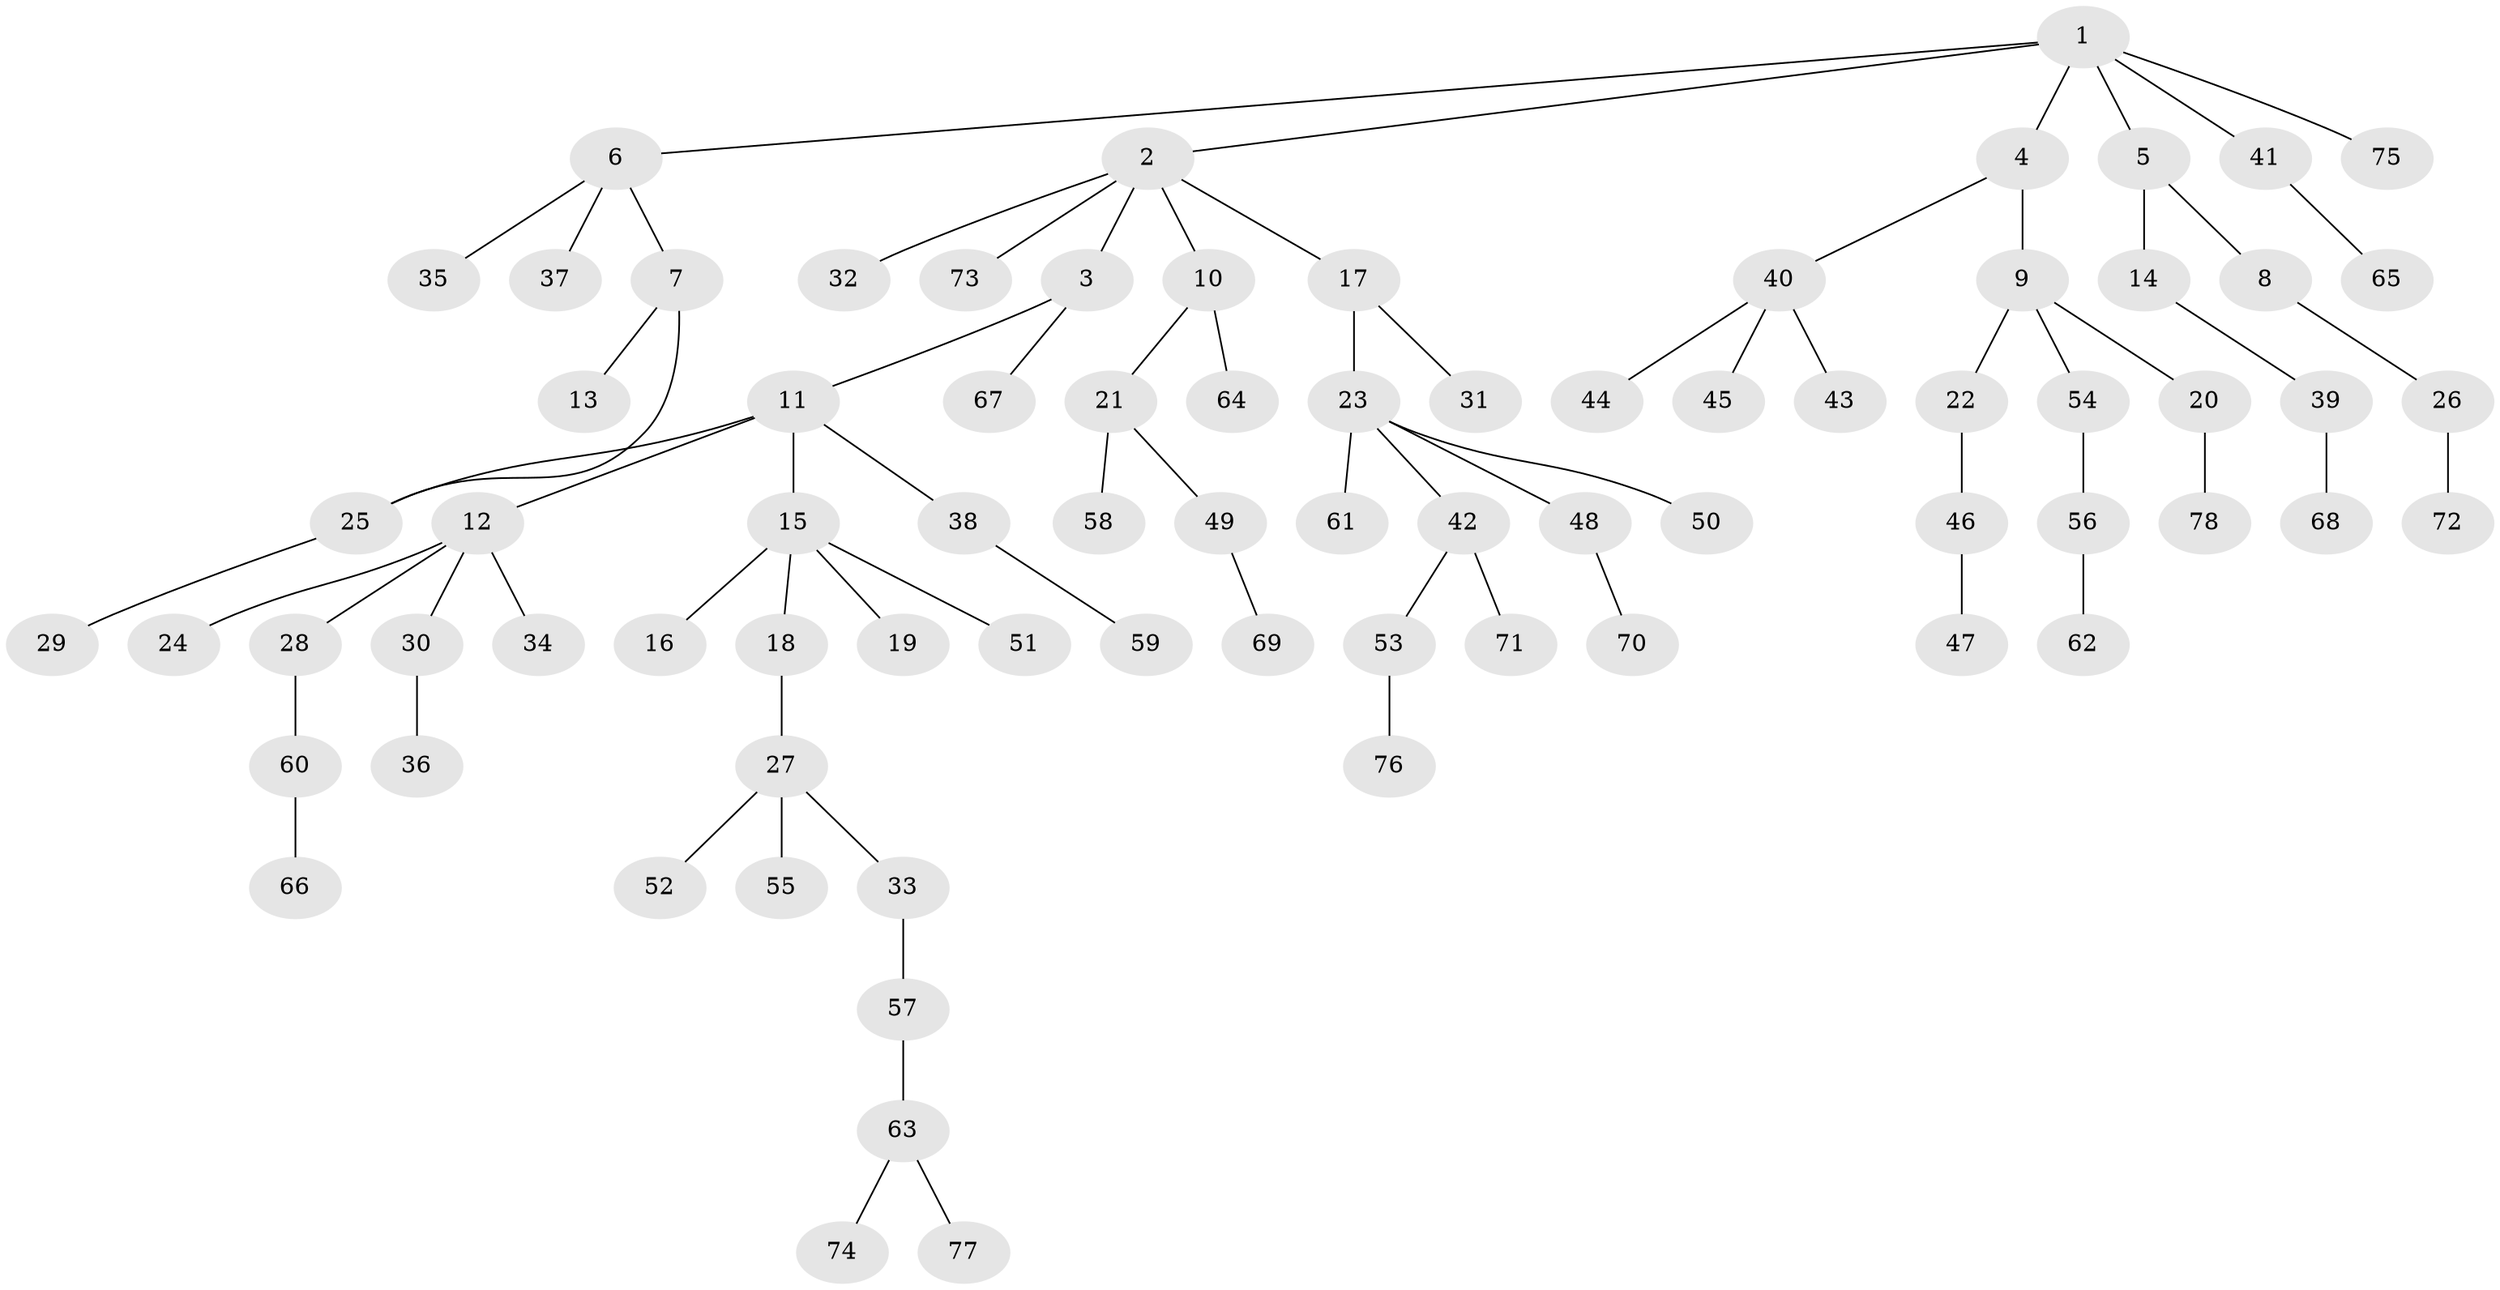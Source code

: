 // Generated by graph-tools (version 1.1) at 2025/10/02/27/25 16:10:52]
// undirected, 78 vertices, 78 edges
graph export_dot {
graph [start="1"]
  node [color=gray90,style=filled];
  1;
  2;
  3;
  4;
  5;
  6;
  7;
  8;
  9;
  10;
  11;
  12;
  13;
  14;
  15;
  16;
  17;
  18;
  19;
  20;
  21;
  22;
  23;
  24;
  25;
  26;
  27;
  28;
  29;
  30;
  31;
  32;
  33;
  34;
  35;
  36;
  37;
  38;
  39;
  40;
  41;
  42;
  43;
  44;
  45;
  46;
  47;
  48;
  49;
  50;
  51;
  52;
  53;
  54;
  55;
  56;
  57;
  58;
  59;
  60;
  61;
  62;
  63;
  64;
  65;
  66;
  67;
  68;
  69;
  70;
  71;
  72;
  73;
  74;
  75;
  76;
  77;
  78;
  1 -- 2;
  1 -- 4;
  1 -- 5;
  1 -- 6;
  1 -- 41;
  1 -- 75;
  2 -- 3;
  2 -- 10;
  2 -- 17;
  2 -- 32;
  2 -- 73;
  3 -- 11;
  3 -- 67;
  4 -- 9;
  4 -- 40;
  5 -- 8;
  5 -- 14;
  6 -- 7;
  6 -- 35;
  6 -- 37;
  7 -- 13;
  7 -- 25;
  8 -- 26;
  9 -- 20;
  9 -- 22;
  9 -- 54;
  10 -- 21;
  10 -- 64;
  11 -- 12;
  11 -- 15;
  11 -- 38;
  11 -- 25;
  12 -- 24;
  12 -- 28;
  12 -- 30;
  12 -- 34;
  14 -- 39;
  15 -- 16;
  15 -- 18;
  15 -- 19;
  15 -- 51;
  17 -- 23;
  17 -- 31;
  18 -- 27;
  20 -- 78;
  21 -- 49;
  21 -- 58;
  22 -- 46;
  23 -- 42;
  23 -- 48;
  23 -- 50;
  23 -- 61;
  25 -- 29;
  26 -- 72;
  27 -- 33;
  27 -- 52;
  27 -- 55;
  28 -- 60;
  30 -- 36;
  33 -- 57;
  38 -- 59;
  39 -- 68;
  40 -- 43;
  40 -- 44;
  40 -- 45;
  41 -- 65;
  42 -- 53;
  42 -- 71;
  46 -- 47;
  48 -- 70;
  49 -- 69;
  53 -- 76;
  54 -- 56;
  56 -- 62;
  57 -- 63;
  60 -- 66;
  63 -- 74;
  63 -- 77;
}
